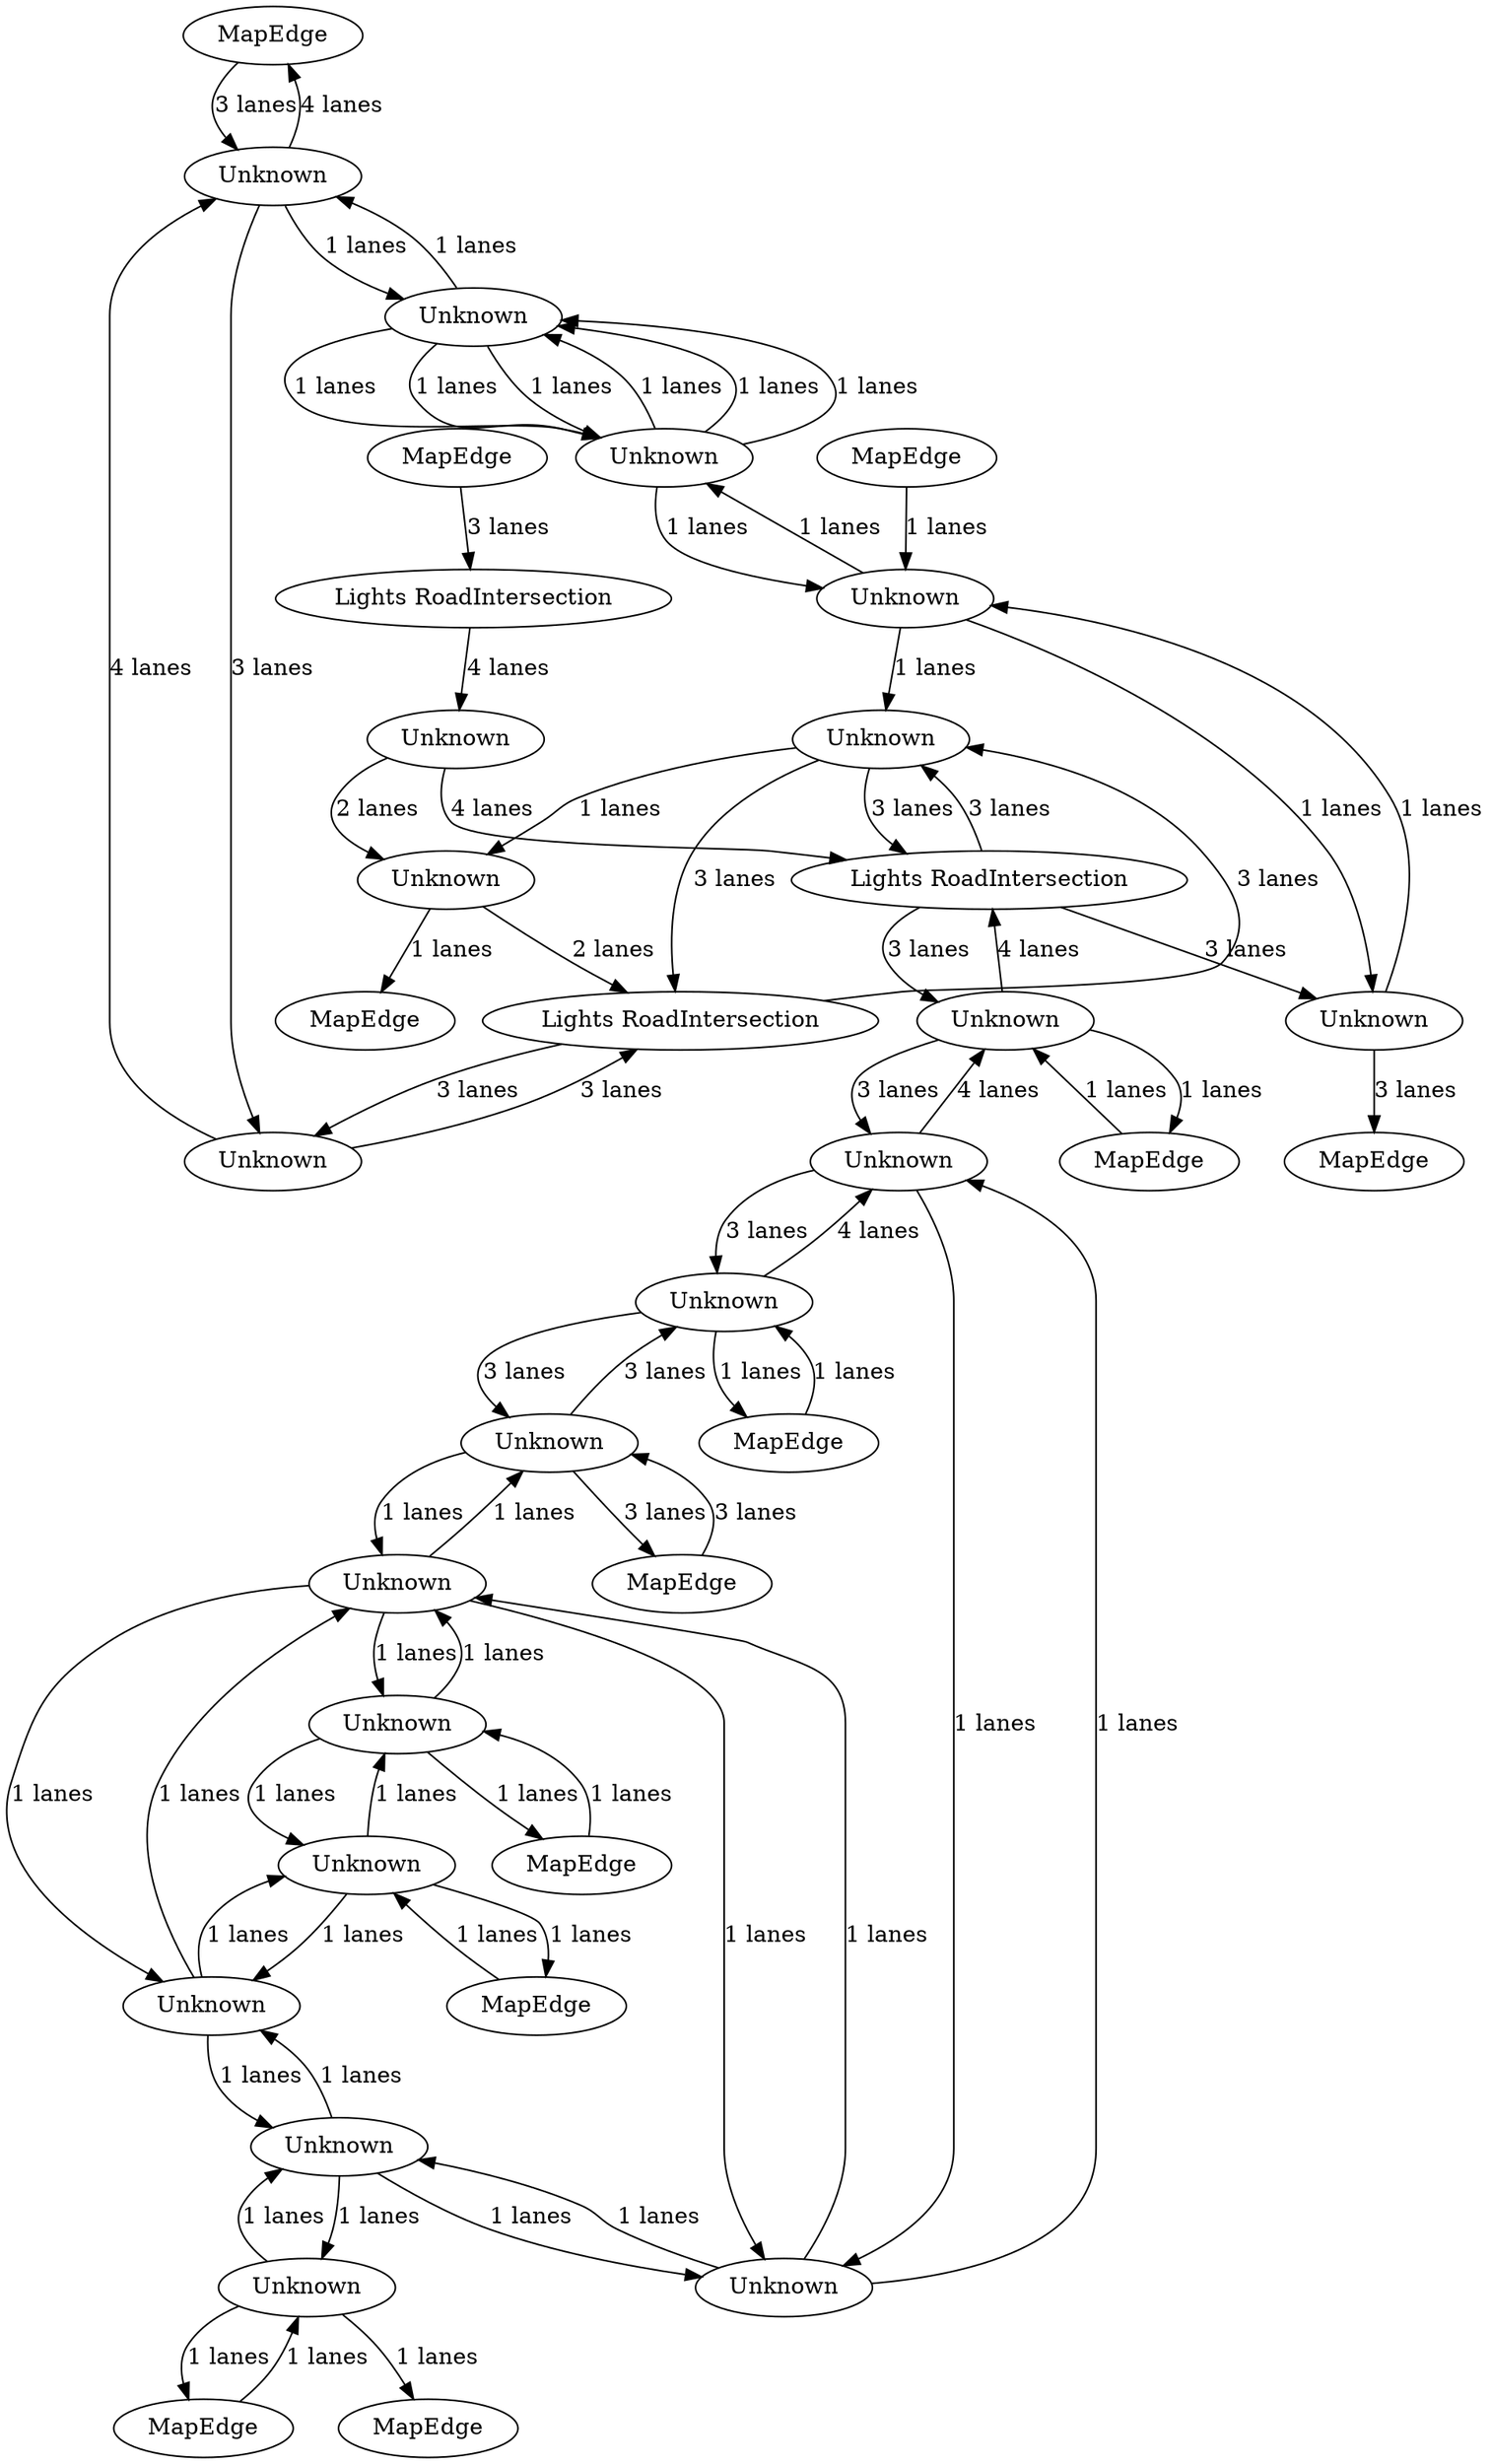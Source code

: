 digraph {
    0 [ label = "MapEdge" ]
    1 [ label = "Lights RoadIntersection" ]
    2 [ label = "MapEdge" ]
    3 [ label = "MapEdge" ]
    4 [ label = "MapEdge" ]
    5 [ label = "Unknown" ]
    6 [ label = "MapEdge" ]
    7 [ label = "Unknown" ]
    8 [ label = "Unknown" ]
    9 [ label = "MapEdge" ]
    10 [ label = "Lights RoadIntersection" ]
    11 [ label = "Unknown" ]
    12 [ label = "Unknown" ]
    13 [ label = "Lights RoadIntersection" ]
    14 [ label = "Unknown" ]
    15 [ label = "Unknown" ]
    16 [ label = "MapEdge" ]
    17 [ label = "MapEdge" ]
    18 [ label = "Unknown" ]
    19 [ label = "Unknown" ]
    20 [ label = "MapEdge" ]
    21 [ label = "MapEdge" ]
    22 [ label = "Unknown" ]
    23 [ label = "Unknown" ]
    24 [ label = "Unknown" ]
    25 [ label = "Unknown" ]
    26 [ label = "MapEdge" ]
    27 [ label = "Unknown" ]
    28 [ label = "MapEdge" ]
    29 [ label = "Unknown" ]
    30 [ label = "Unknown" ]
    31 [ label = "Unknown" ]
    32 [ label = "Unknown" ]
    33 [ label = "Unknown" ]
    34 [ label = "Unknown" ]
    6 -> 7 [ label = "1 lanes" ]
    7 -> 6 [ label = "1 lanes" ]
    9 -> 8 [ label = "1 lanes" ]
    8 -> 9 [ label = "1 lanes" ]
    8 -> 27 [ label = "3 lanes" ]
    27 -> 8 [ label = "4 lanes" ]
    27 -> 7 [ label = "3 lanes" ]
    7 -> 27 [ label = "4 lanes" ]
    12 -> 3 [ label = "3 lanes" ]
    10 -> 5 [ label = "4 lanes" ]
    5 -> 1 [ label = "4 lanes" ]
    4 -> 10 [ label = "3 lanes" ]
    7 -> 29 [ label = "3 lanes" ]
    29 -> 7 [ label = "3 lanes" ]
    29 -> 2 [ label = "3 lanes" ]
    2 -> 29 [ label = "3 lanes" ]
    5 -> 14 [ label = "2 lanes" ]
    14 -> 13 [ label = "2 lanes" ]
    1 -> 8 [ label = "3 lanes" ]
    8 -> 1 [ label = "4 lanes" ]
    11 -> 13 [ label = "3 lanes" ]
    13 -> 11 [ label = "3 lanes" ]
    0 -> 22 [ label = "3 lanes" ]
    22 -> 0 [ label = "4 lanes" ]
    22 -> 11 [ label = "3 lanes" ]
    11 -> 22 [ label = "4 lanes" ]
    15 -> 14 [ label = "1 lanes" ]
    25 -> 15 [ label = "1 lanes" ]
    14 -> 16 [ label = "1 lanes" ]
    26 -> 25 [ label = "1 lanes" ]
    17 -> 34 [ label = "1 lanes" ]
    34 -> 17 [ label = "1 lanes" ]
    18 -> 19 [ label = "1 lanes" ]
    19 -> 18 [ label = "1 lanes" ]
    19 -> 20 [ label = "1 lanes" ]
    20 -> 19 [ label = "1 lanes" ]
    31 -> 18 [ label = "1 lanes" ]
    18 -> 31 [ label = "1 lanes" ]
    34 -> 31 [ label = "1 lanes" ]
    31 -> 34 [ label = "1 lanes" ]
    19 -> 21 [ label = "1 lanes" ]
    13 -> 15 [ label = "3 lanes" ]
    15 -> 13 [ label = "3 lanes" ]
    15 -> 1 [ label = "3 lanes" ]
    1 -> 15 [ label = "3 lanes" ]
    1 -> 12 [ label = "3 lanes" ]
    22 -> 23 [ label = "1 lanes" ]
    23 -> 22 [ label = "1 lanes" ]
    23 -> 24 [ label = "1 lanes" ]
    24 -> 23 [ label = "1 lanes" ]
    24 -> 25 [ label = "1 lanes" ]
    25 -> 24 [ label = "1 lanes" ]
    25 -> 12 [ label = "1 lanes" ]
    12 -> 25 [ label = "1 lanes" ]
    23 -> 24 [ label = "1 lanes" ]
    24 -> 23 [ label = "1 lanes" ]
    23 -> 24 [ label = "1 lanes" ]
    24 -> 23 [ label = "1 lanes" ]
    27 -> 32 [ label = "1 lanes" ]
    32 -> 27 [ label = "1 lanes" ]
    30 -> 33 [ label = "1 lanes" ]
    33 -> 30 [ label = "1 lanes" ]
    32 -> 30 [ label = "1 lanes" ]
    30 -> 32 [ label = "1 lanes" ]
    33 -> 28 [ label = "1 lanes" ]
    28 -> 33 [ label = "1 lanes" ]
    29 -> 30 [ label = "1 lanes" ]
    30 -> 29 [ label = "1 lanes" ]
    32 -> 18 [ label = "1 lanes" ]
    18 -> 32 [ label = "1 lanes" ]
    33 -> 34 [ label = "1 lanes" ]
    34 -> 33 [ label = "1 lanes" ]
    30 -> 31 [ label = "1 lanes" ]
    31 -> 30 [ label = "1 lanes" ]
}

